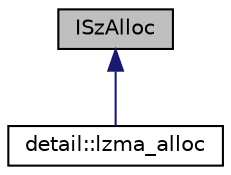 digraph "ISzAlloc"
{
 // LATEX_PDF_SIZE
  edge [fontname="Helvetica",fontsize="10",labelfontname="Helvetica",labelfontsize="10"];
  node [fontname="Helvetica",fontsize="10",shape=record];
  Node1 [label="ISzAlloc",height=0.2,width=0.4,color="black", fillcolor="grey75", style="filled", fontcolor="black",tooltip=" "];
  Node1 -> Node2 [dir="back",color="midnightblue",fontsize="10",style="solid"];
  Node2 [label="detail::lzma_alloc",height=0.2,width=0.4,color="black", fillcolor="white", style="filled",URL="$classdetail_1_1lzma__alloc.html",tooltip=" "];
}
